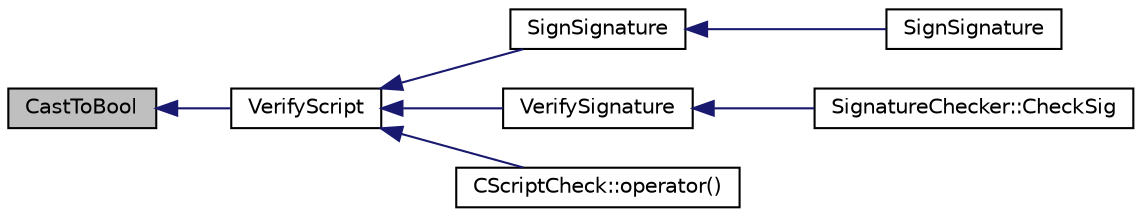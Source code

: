 digraph "CastToBool"
{
  edge [fontname="Helvetica",fontsize="10",labelfontname="Helvetica",labelfontsize="10"];
  node [fontname="Helvetica",fontsize="10",shape=record];
  rankdir="LR";
  Node1 [label="CastToBool",height=0.2,width=0.4,color="black", fillcolor="grey75", style="filled", fontcolor="black"];
  Node1 -> Node2 [dir="back",color="midnightblue",fontsize="10",style="solid",fontname="Helvetica"];
  Node2 [label="VerifyScript",height=0.2,width=0.4,color="black", fillcolor="white", style="filled",URL="$script_8h.html#a995f521b6ca4a8bfbd02d4cfe226feb6"];
  Node2 -> Node3 [dir="back",color="midnightblue",fontsize="10",style="solid",fontname="Helvetica"];
  Node3 [label="SignSignature",height=0.2,width=0.4,color="black", fillcolor="white", style="filled",URL="$script_8h.html#aca7dc730fd42e706b2c912ba32b65a36"];
  Node3 -> Node4 [dir="back",color="midnightblue",fontsize="10",style="solid",fontname="Helvetica"];
  Node4 [label="SignSignature",height=0.2,width=0.4,color="black", fillcolor="white", style="filled",URL="$script_8h.html#a3aef640e90fdb0fa95a8e2cda0cf6c22"];
  Node2 -> Node5 [dir="back",color="midnightblue",fontsize="10",style="solid",fontname="Helvetica"];
  Node5 [label="VerifySignature",height=0.2,width=0.4,color="black", fillcolor="white", style="filled",URL="$script_8h.html#a3bebacccf5ed6d80e80889b65830f893"];
  Node5 -> Node6 [dir="back",color="midnightblue",fontsize="10",style="solid",fontname="Helvetica"];
  Node6 [label="SignatureChecker::CheckSig",height=0.2,width=0.4,color="black", fillcolor="white", style="filled",URL="$class_signature_checker.html#a3eeda653a8224d8376016f177d2c7be2"];
  Node2 -> Node7 [dir="back",color="midnightblue",fontsize="10",style="solid",fontname="Helvetica"];
  Node7 [label="CScriptCheck::operator()",height=0.2,width=0.4,color="black", fillcolor="white", style="filled",URL="$class_c_script_check.html#a108d4c713338308be3867ed4e65b80c5"];
}
